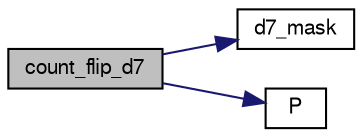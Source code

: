 digraph "count_flip_d7"
{
 // LATEX_PDF_SIZE
  bgcolor="transparent";
  edge [fontname="FreeSans",fontsize="10",labelfontname="FreeSans",labelfontsize="10"];
  node [fontname="FreeSans",fontsize="10",shape=record];
  rankdir="LR";
  Node1 [label="count_flip_d7",height=0.2,width=0.4,color="black", fillcolor="grey75", style="filled", fontcolor="black",tooltip=" "];
  Node1 -> Node2 [color="midnightblue",fontsize="10",style="solid",fontname="FreeSans"];
  Node2 [label="d7_mask",height=0.2,width=0.4,color="black",URL="$generate__count__flip_8c.html#a9244d9841d5bb6e3745d90b00a81f229",tooltip=" "];
  Node1 -> Node3 [color="midnightblue",fontsize="10",style="solid",fontname="FreeSans"];
  Node3 [label="P",height=0.2,width=0.4,color="black",URL="$generate__flip_8c.html#a11481f01e169aee1117c83a352c22222",tooltip=" "];
}
